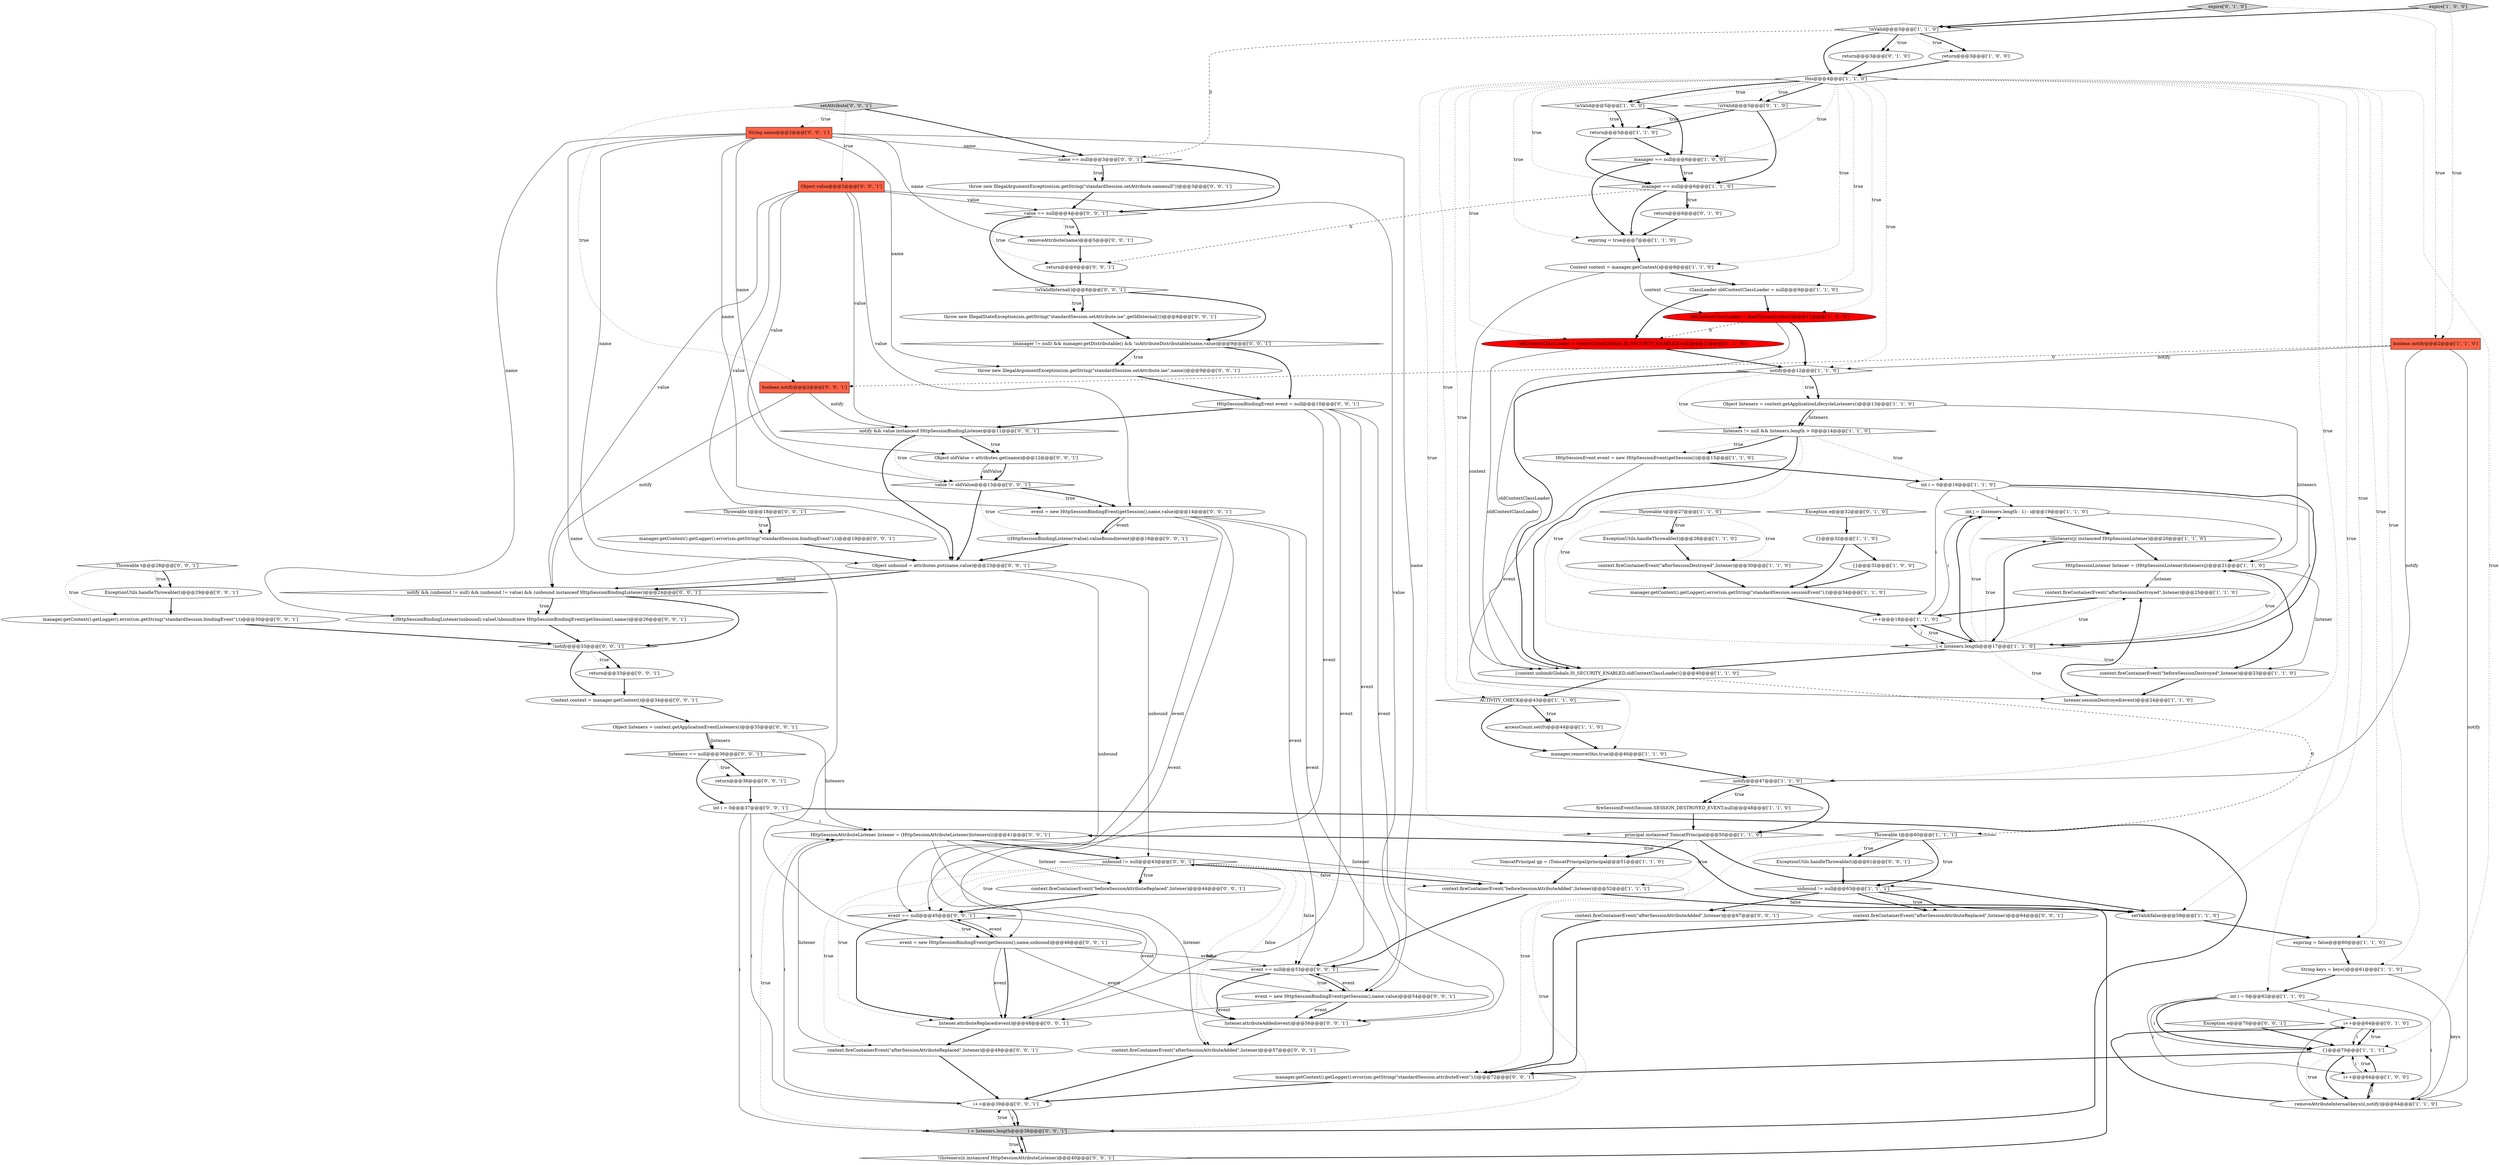 digraph {
86 [style = filled, label = "return@@@33@@@['0', '0', '1']", fillcolor = white, shape = ellipse image = "AAA0AAABBB3BBB"];
60 [style = filled, label = "unbound != null@@@43@@@['0', '0', '1']", fillcolor = white, shape = diamond image = "AAA0AAABBB3BBB"];
91 [style = filled, label = "i < listeners.length@@@38@@@['0', '0', '1']", fillcolor = lightgray, shape = diamond image = "AAA0AAABBB3BBB"];
41 [style = filled, label = "!isValid@@@3@@@['1', '1', '0']", fillcolor = white, shape = diamond image = "AAA0AAABBB1BBB"];
42 [style = filled, label = "Throwable t@@@60@@@['1', '1', '1']", fillcolor = white, shape = diamond image = "AAA0AAABBB1BBB"];
43 [style = filled, label = "expiring = true@@@7@@@['1', '1', '0']", fillcolor = white, shape = ellipse image = "AAA0AAABBB1BBB"];
94 [style = filled, label = "context.fireContainerEvent(\"afterSessionAttributeAdded\",listener)@@@57@@@['0', '0', '1']", fillcolor = white, shape = ellipse image = "AAA0AAABBB3BBB"];
98 [style = filled, label = "i++@@@39@@@['0', '0', '1']", fillcolor = white, shape = ellipse image = "AAA0AAABBB3BBB"];
103 [style = filled, label = "Object listeners = context.getApplicationEventListeners()@@@35@@@['0', '0', '1']", fillcolor = white, shape = ellipse image = "AAA0AAABBB3BBB"];
84 [style = filled, label = "listener.attributeAdded(event)@@@56@@@['0', '0', '1']", fillcolor = white, shape = ellipse image = "AAA0AAABBB3BBB"];
14 [style = filled, label = "String keys = keys()@@@61@@@['1', '1', '0']", fillcolor = white, shape = ellipse image = "AAA0AAABBB1BBB"];
82 [style = filled, label = "listener.attributeReplaced(event)@@@48@@@['0', '0', '1']", fillcolor = white, shape = ellipse image = "AAA0AAABBB3BBB"];
9 [style = filled, label = "manager.getContext().getLogger().error(sm.getString(\"standardSession.sessionEvent\"),t)@@@34@@@['1', '1', '0']", fillcolor = white, shape = ellipse image = "AAA0AAABBB1BBB"];
107 [style = filled, label = "Object oldValue = attributes.get(name)@@@12@@@['0', '0', '1']", fillcolor = white, shape = ellipse image = "AAA0AAABBB3BBB"];
67 [style = filled, label = "context.fireContainerEvent(\"afterSessionAttributeAdded\",listener)@@@67@@@['0', '0', '1']", fillcolor = white, shape = ellipse image = "AAA0AAABBB3BBB"];
93 [style = filled, label = "event = new HttpSessionBindingEvent(getSession(),name,value)@@@14@@@['0', '0', '1']", fillcolor = white, shape = ellipse image = "AAA0AAABBB3BBB"];
30 [style = filled, label = "oldContextClassLoader = bindThread(context)@@@11@@@['1', '0', '0']", fillcolor = red, shape = ellipse image = "AAA1AAABBB1BBB"];
96 [style = filled, label = "(manager != null) && manager.getDistributable() && !isAttributeDistributable(name,value)@@@9@@@['0', '0', '1']", fillcolor = white, shape = diamond image = "AAA0AAABBB3BBB"];
29 [style = filled, label = "int i = 0@@@62@@@['1', '1', '0']", fillcolor = white, shape = ellipse image = "AAA0AAABBB1BBB"];
25 [style = filled, label = "return@@@3@@@['1', '0', '0']", fillcolor = white, shape = ellipse image = "AAA0AAABBB1BBB"];
62 [style = filled, label = "setAttribute['0', '0', '1']", fillcolor = lightgray, shape = diamond image = "AAA0AAABBB3BBB"];
48 [style = filled, label = "expiring = false@@@60@@@['1', '1', '0']", fillcolor = white, shape = ellipse image = "AAA0AAABBB1BBB"];
49 [style = filled, label = "int i = 0@@@16@@@['1', '1', '0']", fillcolor = white, shape = ellipse image = "AAA0AAABBB1BBB"];
32 [style = filled, label = "boolean notify@@@2@@@['1', '1', '0']", fillcolor = tomato, shape = box image = "AAA0AAABBB1BBB"];
10 [style = filled, label = "accessCount.set(0)@@@44@@@['1', '1', '0']", fillcolor = white, shape = ellipse image = "AAA0AAABBB1BBB"];
100 [style = filled, label = "throw new IllegalArgumentException(sm.getString(\"standardSession.setAttribute.iae\",name))@@@9@@@['0', '0', '1']", fillcolor = white, shape = ellipse image = "AAA0AAABBB3BBB"];
90 [style = filled, label = "throw new IllegalStateException(sm.getString(\"standardSession.setAttribute.ise\",getIdInternal()))@@@8@@@['0', '0', '1']", fillcolor = white, shape = ellipse image = "AAA0AAABBB3BBB"];
13 [style = filled, label = "{context.unbind(Globals.IS_SECURITY_ENABLED,oldContextClassLoader)}@@@40@@@['1', '1', '0']", fillcolor = white, shape = ellipse image = "AAA0AAABBB1BBB"];
54 [style = filled, label = "Exception e@@@32@@@['0', '1', '0']", fillcolor = white, shape = diamond image = "AAA0AAABBB2BBB"];
40 [style = filled, label = "{}@@@32@@@['1', '1', '0']", fillcolor = white, shape = ellipse image = "AAA0AAABBB1BBB"];
27 [style = filled, label = "expire['1', '0', '0']", fillcolor = lightgray, shape = diamond image = "AAA0AAABBB1BBB"];
63 [style = filled, label = "context.fireContainerEvent(\"afterSessionAttributeReplaced\",listener)@@@64@@@['0', '0', '1']", fillcolor = white, shape = ellipse image = "AAA0AAABBB3BBB"];
57 [style = filled, label = "manager.getContext().getLogger().error(sm.getString(\"standardSession.attributeEvent\"),t)@@@72@@@['0', '0', '1']", fillcolor = white, shape = ellipse image = "AAA0AAABBB3BBB"];
26 [style = filled, label = "int j = (listeners.length - 1) - i@@@19@@@['1', '1', '0']", fillcolor = white, shape = ellipse image = "AAA0AAABBB1BBB"];
53 [style = filled, label = "!isValid@@@5@@@['0', '1', '0']", fillcolor = white, shape = diamond image = "AAA0AAABBB2BBB"];
74 [style = filled, label = "!(listeners(i( instanceof HttpSessionAttributeListener)@@@40@@@['0', '0', '1']", fillcolor = white, shape = diamond image = "AAA0AAABBB3BBB"];
88 [style = filled, label = "throw new IllegalArgumentException(sm.getString(\"standardSession.setAttribute.namenull\"))@@@3@@@['0', '0', '1']", fillcolor = white, shape = ellipse image = "AAA0AAABBB3BBB"];
11 [style = filled, label = "notify@@@47@@@['1', '1', '0']", fillcolor = white, shape = diamond image = "AAA0AAABBB1BBB"];
68 [style = filled, label = "HttpSessionBindingEvent event = null@@@10@@@['0', '0', '1']", fillcolor = white, shape = ellipse image = "AAA0AAABBB3BBB"];
79 [style = filled, label = "!isValidInternal()@@@8@@@['0', '0', '1']", fillcolor = white, shape = diamond image = "AAA0AAABBB3BBB"];
0 [style = filled, label = "context.fireContainerEvent(\"afterSessionDestroyed\",listener)@@@25@@@['1', '1', '0']", fillcolor = white, shape = ellipse image = "AAA0AAABBB1BBB"];
95 [style = filled, label = "boolean notify@@@2@@@['0', '0', '1']", fillcolor = tomato, shape = box image = "AAA0AAABBB3BBB"];
37 [style = filled, label = "setValid(false)@@@59@@@['1', '1', '0']", fillcolor = white, shape = ellipse image = "AAA0AAABBB1BBB"];
52 [style = filled, label = "i++@@@64@@@['0', '1', '0']", fillcolor = white, shape = ellipse image = "AAA0AAABBB2BBB"];
17 [style = filled, label = "manager.remove(this,true)@@@46@@@['1', '1', '0']", fillcolor = white, shape = ellipse image = "AAA0AAABBB1BBB"];
104 [style = filled, label = "((HttpSessionBindingListener)unbound).valueUnbound(new HttpSessionBindingEvent(getSession(),name))@@@26@@@['0', '0', '1']", fillcolor = white, shape = ellipse image = "AAA0AAABBB3BBB"];
16 [style = filled, label = "notify@@@12@@@['1', '1', '0']", fillcolor = white, shape = diamond image = "AAA0AAABBB1BBB"];
56 [style = filled, label = "return@@@6@@@['0', '1', '0']", fillcolor = white, shape = ellipse image = "AAA0AAABBB2BBB"];
50 [style = filled, label = "return@@@3@@@['0', '1', '0']", fillcolor = white, shape = ellipse image = "AAA0AAABBB2BBB"];
2 [style = filled, label = "unbound != null@@@63@@@['1', '1', '1']", fillcolor = white, shape = diamond image = "AAA0AAABBB1BBB"];
77 [style = filled, label = "int i = 0@@@37@@@['0', '0', '1']", fillcolor = white, shape = ellipse image = "AAA0AAABBB3BBB"];
71 [style = filled, label = "ExceptionUtils.handleThrowable(t)@@@61@@@['0', '0', '1']", fillcolor = white, shape = ellipse image = "AAA0AAABBB3BBB"];
19 [style = filled, label = "context.fireContainerEvent(\"beforeSessionDestroyed\",listener)@@@23@@@['1', '1', '0']", fillcolor = white, shape = ellipse image = "AAA0AAABBB1BBB"];
78 [style = filled, label = "Throwable t@@@28@@@['0', '0', '1']", fillcolor = white, shape = diamond image = "AAA0AAABBB3BBB"];
69 [style = filled, label = "String name@@@2@@@['0', '0', '1']", fillcolor = tomato, shape = box image = "AAA0AAABBB3BBB"];
61 [style = filled, label = "event == null@@@45@@@['0', '0', '1']", fillcolor = white, shape = diamond image = "AAA0AAABBB3BBB"];
58 [style = filled, label = "ExceptionUtils.handleThrowable(t)@@@29@@@['0', '0', '1']", fillcolor = white, shape = ellipse image = "AAA0AAABBB3BBB"];
20 [style = filled, label = "context.fireContainerEvent(\"beforeSessionAttributeAdded\",listener)@@@52@@@['1', '1', '1']", fillcolor = white, shape = ellipse image = "AAA0AAABBB1BBB"];
89 [style = filled, label = "name == null@@@3@@@['0', '0', '1']", fillcolor = white, shape = diamond image = "AAA0AAABBB3BBB"];
102 [style = filled, label = "Context context = manager.getContext()@@@34@@@['0', '0', '1']", fillcolor = white, shape = ellipse image = "AAA0AAABBB3BBB"];
46 [style = filled, label = "listener.sessionDestroyed(event)@@@24@@@['1', '1', '0']", fillcolor = white, shape = ellipse image = "AAA0AAABBB1BBB"];
99 [style = filled, label = "event == null@@@53@@@['0', '0', '1']", fillcolor = white, shape = diamond image = "AAA0AAABBB3BBB"];
34 [style = filled, label = "!(listeners(j( instanceof HttpSessionListener)@@@20@@@['1', '1', '0']", fillcolor = white, shape = diamond image = "AAA0AAABBB1BBB"];
8 [style = filled, label = "manager == null@@@6@@@['1', '0', '0']", fillcolor = white, shape = diamond image = "AAA0AAABBB1BBB"];
64 [style = filled, label = "context.fireContainerEvent(\"beforeSessionAttributeReplaced\",listener)@@@44@@@['0', '0', '1']", fillcolor = white, shape = ellipse image = "AAA0AAABBB3BBB"];
39 [style = filled, label = "{}@@@70@@@['1', '1', '1']", fillcolor = white, shape = ellipse image = "AAA0AAABBB1BBB"];
22 [style = filled, label = "principal instanceof TomcatPrincipal@@@50@@@['1', '1', '0']", fillcolor = white, shape = diamond image = "AAA0AAABBB1BBB"];
106 [style = filled, label = "notify && value instanceof HttpSessionBindingListener@@@11@@@['0', '0', '1']", fillcolor = white, shape = diamond image = "AAA0AAABBB3BBB"];
45 [style = filled, label = "HttpSessionListener listener = (HttpSessionListener)listeners(j(@@@21@@@['1', '1', '0']", fillcolor = white, shape = ellipse image = "AAA0AAABBB1BBB"];
101 [style = filled, label = "manager.getContext().getLogger().error(sm.getString(\"standardSession.bindingEvent\"),t)@@@30@@@['0', '0', '1']", fillcolor = white, shape = ellipse image = "AAA0AAABBB3BBB"];
15 [style = filled, label = "ClassLoader oldContextClassLoader = null@@@9@@@['1', '1', '0']", fillcolor = white, shape = ellipse image = "AAA0AAABBB1BBB"];
83 [style = filled, label = "notify && (unbound != null) && (unbound != value) && (unbound instanceof HttpSessionBindingListener)@@@24@@@['0', '0', '1']", fillcolor = white, shape = diamond image = "AAA0AAABBB3BBB"];
5 [style = filled, label = "ACTIVITY_CHECK@@@43@@@['1', '1', '0']", fillcolor = white, shape = diamond image = "AAA0AAABBB1BBB"];
12 [style = filled, label = "!isValid@@@5@@@['1', '0', '0']", fillcolor = white, shape = diamond image = "AAA0AAABBB1BBB"];
97 [style = filled, label = "HttpSessionAttributeListener listener = (HttpSessionAttributeListener)listeners(i(@@@41@@@['0', '0', '1']", fillcolor = white, shape = ellipse image = "AAA0AAABBB3BBB"];
92 [style = filled, label = "removeAttribute(name)@@@5@@@['0', '0', '1']", fillcolor = white, shape = ellipse image = "AAA0AAABBB3BBB"];
72 [style = filled, label = "Object unbound = attributes.put(name,value)@@@23@@@['0', '0', '1']", fillcolor = white, shape = ellipse image = "AAA0AAABBB3BBB"];
109 [style = filled, label = "value == null@@@4@@@['0', '0', '1']", fillcolor = white, shape = diamond image = "AAA0AAABBB3BBB"];
105 [style = filled, label = "Throwable t@@@18@@@['0', '0', '1']", fillcolor = white, shape = diamond image = "AAA0AAABBB3BBB"];
4 [style = filled, label = "Context context = manager.getContext()@@@8@@@['1', '1', '0']", fillcolor = white, shape = ellipse image = "AAA0AAABBB1BBB"];
59 [style = filled, label = "value != oldValue@@@13@@@['0', '0', '1']", fillcolor = white, shape = diamond image = "AAA0AAABBB3BBB"];
66 [style = filled, label = "return@@@36@@@['0', '0', '1']", fillcolor = white, shape = ellipse image = "AAA0AAABBB3BBB"];
75 [style = filled, label = "event = new HttpSessionBindingEvent(getSession(),name,unbound)@@@46@@@['0', '0', '1']", fillcolor = white, shape = ellipse image = "AAA0AAABBB3BBB"];
85 [style = filled, label = "Exception e@@@70@@@['0', '0', '1']", fillcolor = white, shape = diamond image = "AAA0AAABBB3BBB"];
24 [style = filled, label = "removeAttributeInternal(keys(i(,notify)@@@64@@@['1', '1', '0']", fillcolor = white, shape = ellipse image = "AAA0AAABBB1BBB"];
21 [style = filled, label = "return@@@5@@@['1', '1', '0']", fillcolor = white, shape = ellipse image = "AAA0AAABBB1BBB"];
7 [style = filled, label = "listeners != null && listeners.length > 0@@@14@@@['1', '1', '0']", fillcolor = white, shape = diamond image = "AAA0AAABBB1BBB"];
76 [style = filled, label = "Object value@@@2@@@['0', '0', '1']", fillcolor = tomato, shape = box image = "AAA0AAABBB3BBB"];
81 [style = filled, label = "event = new HttpSessionBindingEvent(getSession(),name,value)@@@54@@@['0', '0', '1']", fillcolor = white, shape = ellipse image = "AAA0AAABBB3BBB"];
23 [style = filled, label = "TomcatPrincipal gp = (TomcatPrincipal)principal@@@51@@@['1', '1', '0']", fillcolor = white, shape = ellipse image = "AAA0AAABBB1BBB"];
108 [style = filled, label = "((HttpSessionBindingListener)value).valueBound(event)@@@16@@@['0', '0', '1']", fillcolor = white, shape = ellipse image = "AAA0AAABBB3BBB"];
3 [style = filled, label = "i++@@@64@@@['1', '0', '0']", fillcolor = white, shape = ellipse image = "AAA0AAABBB1BBB"];
28 [style = filled, label = "this@@@4@@@['1', '1', '0']", fillcolor = white, shape = diamond image = "AAA0AAABBB1BBB"];
65 [style = filled, label = "!notify@@@33@@@['0', '0', '1']", fillcolor = white, shape = diamond image = "AAA0AAABBB3BBB"];
87 [style = filled, label = "listeners == null@@@36@@@['0', '0', '1']", fillcolor = white, shape = diamond image = "AAA0AAABBB3BBB"];
80 [style = filled, label = "manager.getContext().getLogger().error(sm.getString(\"standardSession.bindingEvent\"),t)@@@19@@@['0', '0', '1']", fillcolor = white, shape = ellipse image = "AAA0AAABBB3BBB"];
73 [style = filled, label = "context.fireContainerEvent(\"afterSessionAttributeReplaced\",listener)@@@49@@@['0', '0', '1']", fillcolor = white, shape = ellipse image = "AAA0AAABBB3BBB"];
36 [style = filled, label = "Throwable t@@@27@@@['1', '1', '0']", fillcolor = white, shape = diamond image = "AAA0AAABBB1BBB"];
51 [style = filled, label = "expire['0', '1', '0']", fillcolor = lightgray, shape = diamond image = "AAA0AAABBB2BBB"];
35 [style = filled, label = "context.fireContainerEvent(\"afterSessionDestroyed\",listener)@@@30@@@['1', '1', '0']", fillcolor = white, shape = ellipse image = "AAA0AAABBB1BBB"];
55 [style = filled, label = "oldContextClassLoader = context.bind(Globals.IS_SECURITY_ENABLED,null)@@@11@@@['0', '1', '0']", fillcolor = red, shape = ellipse image = "AAA1AAABBB2BBB"];
6 [style = filled, label = "{}@@@32@@@['1', '0', '0']", fillcolor = white, shape = ellipse image = "AAA0AAABBB1BBB"];
31 [style = filled, label = "i < listeners.length@@@17@@@['1', '1', '0']", fillcolor = white, shape = diamond image = "AAA0AAABBB1BBB"];
70 [style = filled, label = "return@@@6@@@['0', '0', '1']", fillcolor = white, shape = ellipse image = "AAA0AAABBB3BBB"];
38 [style = filled, label = "manager == null@@@6@@@['1', '1', '0']", fillcolor = white, shape = diamond image = "AAA0AAABBB1BBB"];
18 [style = filled, label = "i++@@@18@@@['1', '1', '0']", fillcolor = white, shape = ellipse image = "AAA0AAABBB1BBB"];
1 [style = filled, label = "HttpSessionEvent event = new HttpSessionEvent(getSession())@@@15@@@['1', '1', '0']", fillcolor = white, shape = ellipse image = "AAA0AAABBB1BBB"];
33 [style = filled, label = "Object listeners = context.getApplicationLifecycleListeners()@@@13@@@['1', '1', '0']", fillcolor = white, shape = ellipse image = "AAA0AAABBB1BBB"];
44 [style = filled, label = "fireSessionEvent(Session.SESSION_DESTROYED_EVENT,null)@@@48@@@['1', '1', '0']", fillcolor = white, shape = ellipse image = "AAA0AAABBB1BBB"];
47 [style = filled, label = "ExceptionUtils.handleThrowable(t)@@@28@@@['1', '1', '0']", fillcolor = white, shape = ellipse image = "AAA0AAABBB1BBB"];
28->11 [style = dotted, label="true"];
62->95 [style = dotted, label="true"];
15->55 [style = bold, label=""];
18->31 [style = solid, label="i"];
42->71 [style = bold, label=""];
27->32 [style = dotted, label="true"];
99->81 [style = dotted, label="true"];
40->6 [style = bold, label=""];
46->0 [style = bold, label=""];
91->97 [style = dotted, label="true"];
39->24 [style = dotted, label="true"];
22->37 [style = bold, label=""];
76->59 [style = solid, label="value"];
33->45 [style = solid, label="listeners"];
76->81 [style = solid, label="value"];
53->21 [style = bold, label=""];
94->98 [style = bold, label=""];
26->34 [style = bold, label=""];
4->15 [style = bold, label=""];
28->15 [style = dotted, label="true"];
28->14 [style = dotted, label="true"];
91->74 [style = dotted, label="true"];
28->16 [style = dotted, label="true"];
42->57 [style = dotted, label="true"];
21->8 [style = bold, label=""];
77->91 [style = solid, label="i"];
89->109 [style = bold, label=""];
39->24 [style = bold, label=""];
109->92 [style = bold, label=""];
61->75 [style = dotted, label="true"];
10->17 [style = bold, label=""];
77->91 [style = bold, label=""];
60->99 [style = dotted, label="false"];
108->72 [style = bold, label=""];
2->67 [style = bold, label=""];
93->82 [style = solid, label="event"];
11->44 [style = dotted, label="true"];
12->21 [style = dotted, label="true"];
33->7 [style = solid, label="listeners"];
41->28 [style = bold, label=""];
43->4 [style = bold, label=""];
103->97 [style = solid, label="listeners"];
91->98 [style = dotted, label="true"];
21->38 [style = bold, label=""];
39->57 [style = bold, label=""];
76->106 [style = solid, label="value"];
98->97 [style = solid, label="i"];
28->30 [style = dotted, label="true"];
16->7 [style = dotted, label="true"];
81->61 [style = solid, label="event"];
83->104 [style = dotted, label="true"];
65->102 [style = bold, label=""];
102->103 [style = bold, label=""];
61->75 [style = bold, label=""];
99->84 [style = bold, label=""];
87->77 [style = bold, label=""];
37->48 [style = bold, label=""];
49->26 [style = solid, label="i"];
38->56 [style = bold, label=""];
68->61 [style = solid, label="event"];
77->97 [style = solid, label="i"];
70->79 [style = bold, label=""];
31->34 [style = dotted, label="true"];
20->37 [style = bold, label=""];
2->63 [style = bold, label=""];
77->98 [style = solid, label="i"];
107->59 [style = solid, label="oldValue"];
3->39 [style = bold, label=""];
67->57 [style = bold, label=""];
78->58 [style = bold, label=""];
53->38 [style = bold, label=""];
7->1 [style = dotted, label="true"];
8->38 [style = dotted, label="true"];
68->106 [style = bold, label=""];
31->19 [style = dotted, label="true"];
56->43 [style = bold, label=""];
33->7 [style = bold, label=""];
18->31 [style = bold, label=""];
5->10 [style = bold, label=""];
13->42 [style = dashed, label="0"];
25->28 [style = bold, label=""];
4->30 [style = solid, label="context"];
60->64 [style = dotted, label="true"];
28->8 [style = dotted, label="true"];
7->1 [style = bold, label=""];
42->2 [style = bold, label=""];
22->23 [style = dotted, label="true"];
96->68 [style = bold, label=""];
98->91 [style = bold, label=""];
36->47 [style = dotted, label="true"];
29->39 [style = bold, label=""];
45->19 [style = solid, label="listener"];
12->21 [style = bold, label=""];
11->44 [style = bold, label=""];
76->83 [style = solid, label="value"];
83->104 [style = bold, label=""];
60->64 [style = bold, label=""];
29->39 [style = solid, label="i"];
61->82 [style = bold, label=""];
62->89 [style = bold, label=""];
34->31 [style = bold, label=""];
1->49 [style = bold, label=""];
76->72 [style = solid, label="value"];
90->96 [style = bold, label=""];
78->58 [style = dotted, label="true"];
28->17 [style = dotted, label="true"];
93->108 [style = solid, label="event"];
5->17 [style = bold, label=""];
97->20 [style = solid, label="listener"];
91->60 [style = dotted, label="true"];
8->38 [style = bold, label=""];
22->23 [style = bold, label=""];
50->28 [style = bold, label=""];
32->95 [style = dashed, label="0"];
16->33 [style = dotted, label="true"];
106->107 [style = bold, label=""];
29->24 [style = solid, label="i"];
75->99 [style = solid, label="event"];
28->29 [style = dotted, label="true"];
105->80 [style = bold, label=""];
101->65 [style = bold, label=""];
95->83 [style = solid, label="notify"];
49->31 [style = solid, label="i"];
69->72 [style = solid, label="name"];
22->20 [style = dotted, label="true"];
26->45 [style = solid, label="j"];
97->73 [style = solid, label="listener"];
81->99 [style = solid, label="event"];
16->33 [style = bold, label=""];
49->31 [style = bold, label=""];
73->98 [style = bold, label=""];
85->39 [style = bold, label=""];
99->81 [style = bold, label=""];
72->83 [style = solid, label="unbound"];
13->5 [style = bold, label=""];
31->46 [style = dotted, label="true"];
81->84 [style = solid, label="event"];
55->13 [style = solid, label="oldContextClassLoader"];
28->38 [style = dotted, label="true"];
59->93 [style = dotted, label="true"];
69->93 [style = solid, label="name"];
19->46 [style = bold, label=""];
44->22 [style = bold, label=""];
69->89 [style = solid, label="name"];
28->37 [style = dotted, label="true"];
103->87 [style = solid, label="listeners"];
75->82 [style = bold, label=""];
109->70 [style = dotted, label="true"];
97->94 [style = solid, label="listener"];
24->3 [style = bold, label=""];
41->50 [style = bold, label=""];
59->108 [style = dotted, label="true"];
60->84 [style = dotted, label="false"];
49->18 [style = solid, label="i"];
52->24 [style = solid, label="i"];
32->24 [style = solid, label="notify"];
3->24 [style = solid, label="i"];
58->101 [style = bold, label=""];
54->40 [style = bold, label=""];
93->61 [style = solid, label="event"];
16->13 [style = bold, label=""];
23->20 [style = bold, label=""];
60->20 [style = bold, label=""];
62->76 [style = dotted, label="true"];
41->50 [style = dotted, label="true"];
2->63 [style = dotted, label="true"];
95->106 [style = solid, label="notify"];
35->9 [style = bold, label=""];
59->93 [style = bold, label=""];
5->10 [style = dotted, label="true"];
80->72 [style = bold, label=""];
31->45 [style = dotted, label="true"];
41->25 [style = dotted, label="true"];
89->88 [style = dotted, label="true"];
76->109 [style = solid, label="value"];
31->13 [style = bold, label=""];
48->14 [style = bold, label=""];
93->108 [style = bold, label=""];
104->65 [style = bold, label=""];
63->57 [style = bold, label=""];
59->72 [style = bold, label=""];
7->31 [style = dotted, label="true"];
39->3 [style = dotted, label="true"];
84->94 [style = bold, label=""];
40->9 [style = bold, label=""];
65->86 [style = dotted, label="true"];
103->87 [style = bold, label=""];
42->71 [style = dotted, label="true"];
38->70 [style = dashed, label="0"];
28->12 [style = bold, label=""];
62->69 [style = dotted, label="true"];
106->107 [style = dotted, label="true"];
97->64 [style = solid, label="listener"];
31->0 [style = dotted, label="true"];
31->18 [style = dotted, label="true"];
100->68 [style = bold, label=""];
4->13 [style = solid, label="context"];
2->67 [style = dotted, label="false"];
42->2 [style = dotted, label="true"];
93->99 [style = solid, label="event"];
86->102 [style = bold, label=""];
31->26 [style = bold, label=""];
52->39 [style = solid, label="i"];
9->18 [style = bold, label=""];
97->60 [style = bold, label=""];
96->100 [style = bold, label=""];
12->8 [style = bold, label=""];
60->20 [style = dotted, label="false"];
69->104 [style = solid, label="name"];
28->22 [style = dotted, label="true"];
14->29 [style = bold, label=""];
28->43 [style = dotted, label="true"];
11->22 [style = bold, label=""];
45->0 [style = solid, label="listener"];
28->4 [style = dotted, label="true"];
0->18 [style = bold, label=""];
64->61 [style = bold, label=""];
32->16 [style = solid, label="notify"];
106->72 [style = bold, label=""];
55->16 [style = bold, label=""];
88->109 [style = bold, label=""];
79->90 [style = bold, label=""];
60->61 [style = dotted, label="true"];
20->99 [style = bold, label=""];
76->93 [style = solid, label="value"];
38->43 [style = bold, label=""];
28->12 [style = dotted, label="true"];
74->91 [style = bold, label=""];
81->84 [style = bold, label=""];
7->13 [style = bold, label=""];
41->89 [style = dashed, label="0"];
66->77 [style = bold, label=""];
75->84 [style = solid, label="event"];
30->13 [style = solid, label="oldContextClassLoader"];
7->49 [style = dotted, label="true"];
65->86 [style = bold, label=""];
36->47 [style = bold, label=""];
52->39 [style = bold, label=""];
29->3 [style = solid, label="i"];
69->81 [style = solid, label="name"];
75->61 [style = solid, label="event"];
39->52 [style = dotted, label="true"];
75->82 [style = solid, label="event"];
57->98 [style = bold, label=""];
28->53 [style = bold, label=""];
72->83 [style = bold, label=""];
79->96 [style = bold, label=""];
109->92 [style = dotted, label="true"];
34->45 [style = bold, label=""];
72->60 [style = solid, label="unbound"];
107->59 [style = bold, label=""];
71->2 [style = bold, label=""];
93->84 [style = solid, label="event"];
30->55 [style = dashed, label="0"];
98->91 [style = solid, label="i"];
60->94 [style = dotted, label="false"];
28->53 [style = dotted, label="true"];
8->43 [style = bold, label=""];
15->30 [style = bold, label=""];
68->84 [style = solid, label="event"];
28->48 [style = dotted, label="true"];
68->99 [style = solid, label="event"];
47->35 [style = bold, label=""];
68->82 [style = solid, label="event"];
109->79 [style = bold, label=""];
69->100 [style = solid, label="name"];
74->97 [style = bold, label=""];
81->82 [style = solid, label="event"];
96->100 [style = dotted, label="true"];
69->92 [style = solid, label="name"];
72->75 [style = solid, label="unbound"];
28->5 [style = dotted, label="true"];
69->75 [style = solid, label="name"];
83->65 [style = bold, label=""];
29->52 [style = solid, label="i"];
18->26 [style = solid, label="i"];
38->56 [style = dotted, label="true"];
92->70 [style = bold, label=""];
31->26 [style = dotted, label="true"];
28->55 [style = dotted, label="true"];
45->19 [style = bold, label=""];
87->66 [style = bold, label=""];
105->80 [style = dotted, label="true"];
69->107 [style = solid, label="name"];
27->41 [style = bold, label=""];
14->24 [style = solid, label="keys"];
79->90 [style = dotted, label="true"];
106->59 [style = dotted, label="true"];
60->82 [style = dotted, label="true"];
32->11 [style = solid, label="notify"];
60->73 [style = dotted, label="true"];
24->52 [style = bold, label=""];
78->101 [style = dotted, label="true"];
3->39 [style = solid, label="i"];
53->21 [style = dotted, label="true"];
41->25 [style = bold, label=""];
36->35 [style = dotted, label="true"];
6->9 [style = bold, label=""];
2->37 [style = bold, label=""];
28->39 [style = dotted, label="true"];
30->16 [style = bold, label=""];
89->88 [style = bold, label=""];
51->32 [style = dotted, label="true"];
51->41 [style = bold, label=""];
36->9 [style = dotted, label="true"];
91->74 [style = bold, label=""];
82->73 [style = bold, label=""];
87->66 [style = dotted, label="true"];
17->11 [style = bold, label=""];
1->46 [style = solid, label="event"];
}

